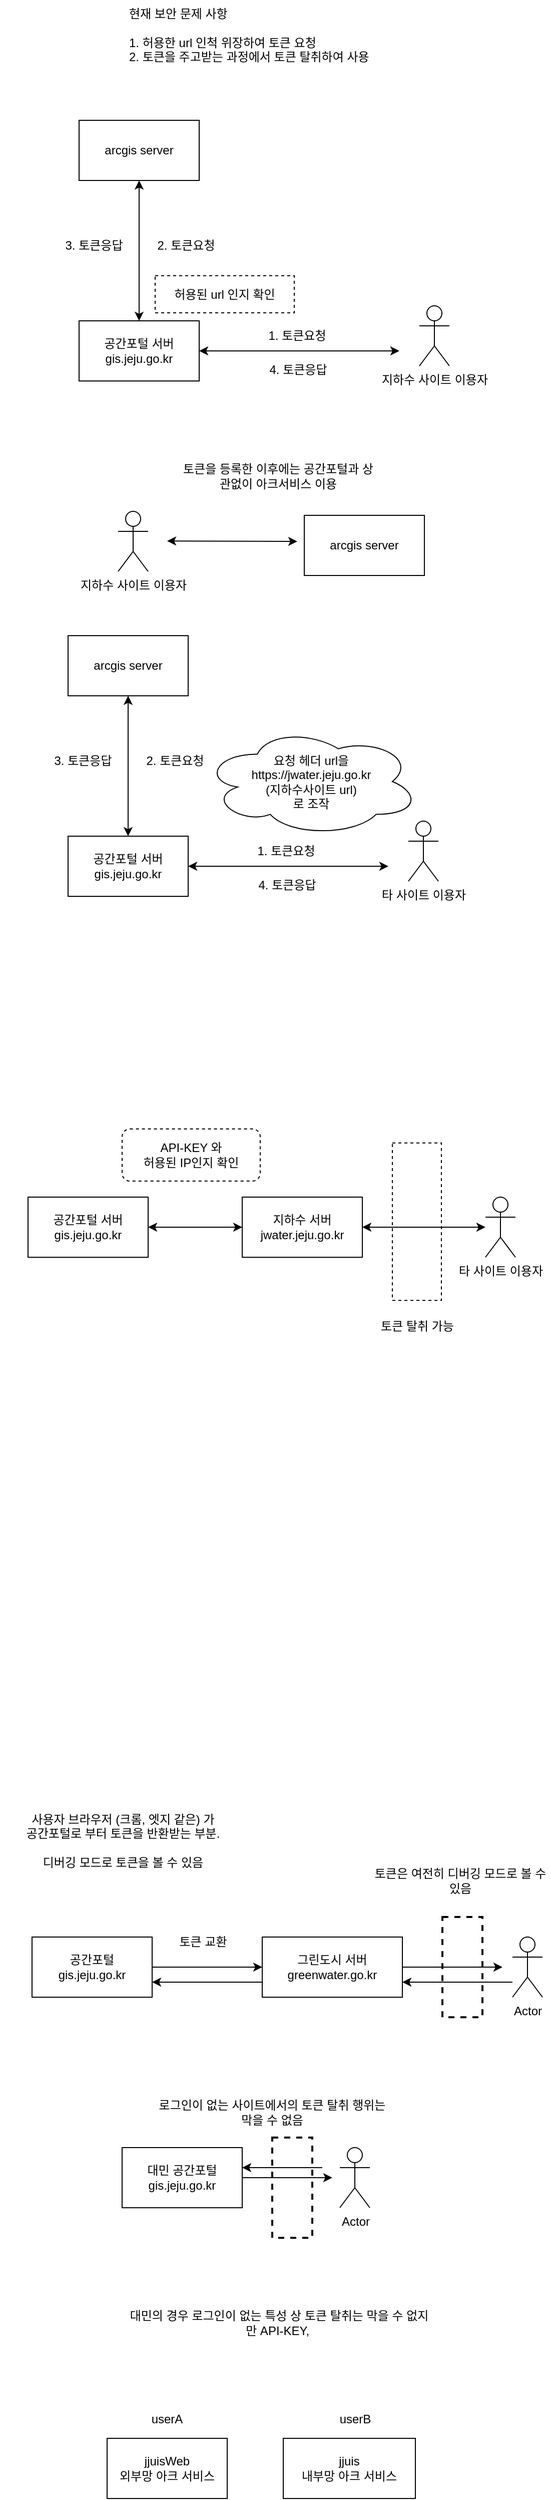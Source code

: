 <mxfile version="22.1.8" type="github">
  <diagram name="페이지-1" id="JXkWpxUnw42sjQADm8eH">
    <mxGraphModel dx="1195" dy="632" grid="0" gridSize="10" guides="1" tooltips="1" connect="1" arrows="1" fold="1" page="1" pageScale="1" pageWidth="827" pageHeight="1169" math="0" shadow="0">
      <root>
        <mxCell id="0" />
        <mxCell id="1" parent="0" />
        <mxCell id="oH27cOXPESEcCW3jREpm-1" value="공간포털 서버&lt;br&gt;gis.jeju.go.kr" style="rounded=0;whiteSpace=wrap;html=1;" parent="1" vertex="1">
          <mxGeometry x="222" y="400" width="120" height="60" as="geometry" />
        </mxCell>
        <mxCell id="oH27cOXPESEcCW3jREpm-2" value="arcgis server" style="rounded=0;whiteSpace=wrap;html=1;" parent="1" vertex="1">
          <mxGeometry x="222" y="200" width="120" height="60" as="geometry" />
        </mxCell>
        <mxCell id="oH27cOXPESEcCW3jREpm-3" value="" style="endArrow=classic;html=1;rounded=0;entryX=0.5;entryY=1;entryDx=0;entryDy=0;startArrow=classic;startFill=1;" parent="1" edge="1" target="oH27cOXPESEcCW3jREpm-2">
          <mxGeometry width="50" height="50" relative="1" as="geometry">
            <mxPoint x="282" y="400" as="sourcePoint" />
            <mxPoint x="282" y="270" as="targetPoint" />
          </mxGeometry>
        </mxCell>
        <mxCell id="oH27cOXPESEcCW3jREpm-4" value="2. 토큰요청" style="text;html=1;strokeColor=none;fillColor=none;align=center;verticalAlign=middle;whiteSpace=wrap;rounded=0;" parent="1" vertex="1">
          <mxGeometry x="294" y="310" width="70" height="30" as="geometry" />
        </mxCell>
        <mxCell id="oH27cOXPESEcCW3jREpm-7" value="" style="endArrow=classic;html=1;rounded=0;entryX=1;entryY=0.5;entryDx=0;entryDy=0;startArrow=classic;startFill=1;" parent="1" target="oH27cOXPESEcCW3jREpm-1" edge="1">
          <mxGeometry width="50" height="50" relative="1" as="geometry">
            <mxPoint x="542" y="430" as="sourcePoint" />
            <mxPoint x="472" y="480" as="targetPoint" />
          </mxGeometry>
        </mxCell>
        <mxCell id="oH27cOXPESEcCW3jREpm-10" value="1. 토큰요청" style="text;html=1;strokeColor=none;fillColor=none;align=center;verticalAlign=middle;whiteSpace=wrap;rounded=0;" parent="1" vertex="1">
          <mxGeometry x="398" y="400" width="84" height="30" as="geometry" />
        </mxCell>
        <mxCell id="oH27cOXPESEcCW3jREpm-15" value="지하수 사이트 이용자" style="shape=umlActor;verticalLabelPosition=bottom;verticalAlign=top;html=1;outlineConnect=0;" parent="1" vertex="1">
          <mxGeometry x="562" y="385" width="30" height="60" as="geometry" />
        </mxCell>
        <mxCell id="oH27cOXPESEcCW3jREpm-38" value="사용자 브라우저 (크롬, 엣지 같은) 가&lt;br&gt;공간포털로 부터 토큰을 반환받는 부분.&lt;br&gt;&lt;br&gt;디버깅 모드로 토큰을 볼 수 있음" style="text;html=1;strokeColor=none;fillColor=none;align=center;verticalAlign=middle;whiteSpace=wrap;rounded=0;" parent="1" vertex="1">
          <mxGeometry x="143" y="1876" width="246" height="80" as="geometry" />
        </mxCell>
        <mxCell id="9ujqvaYszZN8otxZQyX4-3" style="edgeStyle=orthogonalEdgeStyle;rounded=0;orthogonalLoop=1;jettySize=auto;html=1;" edge="1" parent="1" source="9ujqvaYszZN8otxZQyX4-1" target="9ujqvaYszZN8otxZQyX4-2">
          <mxGeometry relative="1" as="geometry" />
        </mxCell>
        <mxCell id="9ujqvaYszZN8otxZQyX4-1" value="공간포털&lt;br&gt;gis.jeju.go.kr" style="rounded=0;whiteSpace=wrap;html=1;" vertex="1" parent="1">
          <mxGeometry x="175" y="2012" width="120" height="60" as="geometry" />
        </mxCell>
        <mxCell id="9ujqvaYszZN8otxZQyX4-4" style="edgeStyle=orthogonalEdgeStyle;rounded=0;orthogonalLoop=1;jettySize=auto;html=1;entryX=1;entryY=0.75;entryDx=0;entryDy=0;" edge="1" parent="1" source="9ujqvaYszZN8otxZQyX4-2" target="9ujqvaYszZN8otxZQyX4-1">
          <mxGeometry relative="1" as="geometry">
            <Array as="points">
              <mxPoint x="435" y="2057" />
              <mxPoint x="435" y="2057" />
            </Array>
          </mxGeometry>
        </mxCell>
        <mxCell id="9ujqvaYszZN8otxZQyX4-8" style="edgeStyle=orthogonalEdgeStyle;rounded=0;orthogonalLoop=1;jettySize=auto;html=1;" edge="1" parent="1" source="9ujqvaYszZN8otxZQyX4-2">
          <mxGeometry relative="1" as="geometry">
            <mxPoint x="645" y="2042" as="targetPoint" />
          </mxGeometry>
        </mxCell>
        <mxCell id="9ujqvaYszZN8otxZQyX4-2" value="그린도시 서버&lt;br&gt;greenwater.go.kr" style="rounded=0;whiteSpace=wrap;html=1;" vertex="1" parent="1">
          <mxGeometry x="405" y="2012" width="140" height="60" as="geometry" />
        </mxCell>
        <mxCell id="9ujqvaYszZN8otxZQyX4-6" value="토큰 교환" style="text;html=1;strokeColor=none;fillColor=none;align=center;verticalAlign=middle;whiteSpace=wrap;rounded=0;" vertex="1" parent="1">
          <mxGeometry x="316" y="2002" width="60" height="30" as="geometry" />
        </mxCell>
        <mxCell id="9ujqvaYszZN8otxZQyX4-9" style="edgeStyle=orthogonalEdgeStyle;rounded=0;orthogonalLoop=1;jettySize=auto;html=1;entryX=1;entryY=0.75;entryDx=0;entryDy=0;" edge="1" parent="1" source="9ujqvaYszZN8otxZQyX4-7" target="9ujqvaYszZN8otxZQyX4-2">
          <mxGeometry relative="1" as="geometry">
            <Array as="points">
              <mxPoint x="635" y="2057" />
              <mxPoint x="635" y="2057" />
            </Array>
          </mxGeometry>
        </mxCell>
        <mxCell id="9ujqvaYszZN8otxZQyX4-7" value="Actor" style="shape=umlActor;verticalLabelPosition=bottom;verticalAlign=top;html=1;outlineConnect=0;" vertex="1" parent="1">
          <mxGeometry x="655" y="2012" width="30" height="60" as="geometry" />
        </mxCell>
        <mxCell id="9ujqvaYszZN8otxZQyX4-10" value="" style="rounded=0;whiteSpace=wrap;html=1;dashed=1;fillColor=none;strokeWidth=2;" vertex="1" parent="1">
          <mxGeometry x="585" y="1992" width="40" height="100" as="geometry" />
        </mxCell>
        <mxCell id="9ujqvaYszZN8otxZQyX4-12" value="토큰은 여전히 디버깅 모드로 볼 수 있음" style="text;html=1;strokeColor=none;fillColor=none;align=center;verticalAlign=middle;whiteSpace=wrap;rounded=0;" vertex="1" parent="1">
          <mxGeometry x="512.5" y="1941" width="180" height="30" as="geometry" />
        </mxCell>
        <mxCell id="9ujqvaYszZN8otxZQyX4-18" style="edgeStyle=orthogonalEdgeStyle;rounded=0;orthogonalLoop=1;jettySize=auto;html=1;" edge="1" parent="1" source="9ujqvaYszZN8otxZQyX4-15">
          <mxGeometry relative="1" as="geometry">
            <mxPoint x="475" y="2252" as="targetPoint" />
          </mxGeometry>
        </mxCell>
        <mxCell id="9ujqvaYszZN8otxZQyX4-15" value="대민 공간포털&lt;br&gt;gis.jeju.go.kr" style="rounded=0;whiteSpace=wrap;html=1;" vertex="1" parent="1">
          <mxGeometry x="265" y="2222" width="120" height="60" as="geometry" />
        </mxCell>
        <mxCell id="9ujqvaYszZN8otxZQyX4-19" style="edgeStyle=orthogonalEdgeStyle;rounded=0;orthogonalLoop=1;jettySize=auto;html=1;" edge="1" parent="1" target="9ujqvaYszZN8otxZQyX4-15">
          <mxGeometry relative="1" as="geometry">
            <mxPoint x="465" y="2242" as="sourcePoint" />
            <Array as="points">
              <mxPoint x="445" y="2242" />
              <mxPoint x="445" y="2242" />
            </Array>
          </mxGeometry>
        </mxCell>
        <mxCell id="9ujqvaYszZN8otxZQyX4-16" value="Actor" style="shape=umlActor;verticalLabelPosition=bottom;verticalAlign=top;html=1;outlineConnect=0;" vertex="1" parent="1">
          <mxGeometry x="482.5" y="2222" width="30" height="60" as="geometry" />
        </mxCell>
        <mxCell id="9ujqvaYszZN8otxZQyX4-17" value="로그인이 없는 사이트에서의 토큰 탈취 행위는 막을 수 없음" style="text;html=1;strokeColor=none;fillColor=none;align=center;verticalAlign=middle;whiteSpace=wrap;rounded=0;" vertex="1" parent="1">
          <mxGeometry x="295" y="2172" width="240" height="30" as="geometry" />
        </mxCell>
        <mxCell id="9ujqvaYszZN8otxZQyX4-21" value="" style="rounded=0;whiteSpace=wrap;html=1;dashed=1;fillColor=none;strokeWidth=2;" vertex="1" parent="1">
          <mxGeometry x="415" y="2212" width="40" height="100" as="geometry" />
        </mxCell>
        <mxCell id="9ujqvaYszZN8otxZQyX4-22" value="대민의 경우 로그인이 없는 특성 상 토큰 탈취는 막을 수 없지만 API-KEY,&amp;nbsp;" style="text;html=1;strokeColor=none;fillColor=none;align=center;verticalAlign=middle;whiteSpace=wrap;rounded=0;" vertex="1" parent="1">
          <mxGeometry x="269" y="2382" width="306" height="30" as="geometry" />
        </mxCell>
        <mxCell id="9ujqvaYszZN8otxZQyX4-23" value="현재 보안 문제 사항&lt;br&gt;&lt;br&gt;&lt;div style=&quot;&quot;&gt;&lt;span style=&quot;background-color: initial;&quot;&gt;1. 허용한 url 인척 위장하여 토큰 요청&lt;/span&gt;&lt;/div&gt;&lt;div style=&quot;&quot;&gt;&lt;span style=&quot;background-color: initial;&quot;&gt;2. 토큰을 주고받는 과정에서 토큰 탈취하여 사용&lt;/span&gt;&lt;/div&gt;" style="text;html=1;strokeColor=none;fillColor=none;align=left;verticalAlign=middle;whiteSpace=wrap;rounded=0;" vertex="1" parent="1">
          <mxGeometry x="270" y="80" width="269" height="70" as="geometry" />
        </mxCell>
        <mxCell id="9ujqvaYszZN8otxZQyX4-26" value="3. 토큰응답" style="text;html=1;strokeColor=none;fillColor=none;align=center;verticalAlign=middle;whiteSpace=wrap;rounded=0;" vertex="1" parent="1">
          <mxGeometry x="202" y="310" width="70" height="30" as="geometry" />
        </mxCell>
        <mxCell id="9ujqvaYszZN8otxZQyX4-27" value="4. 토큰응답" style="text;html=1;strokeColor=none;fillColor=none;align=center;verticalAlign=middle;whiteSpace=wrap;rounded=0;" vertex="1" parent="1">
          <mxGeometry x="406" y="434" width="70" height="30" as="geometry" />
        </mxCell>
        <mxCell id="9ujqvaYszZN8otxZQyX4-28" value="지하수 사이트 이용자" style="shape=umlActor;verticalLabelPosition=bottom;verticalAlign=top;html=1;outlineConnect=0;" vertex="1" parent="1">
          <mxGeometry x="261" y="590" width="30" height="60" as="geometry" />
        </mxCell>
        <mxCell id="9ujqvaYszZN8otxZQyX4-29" value="arcgis server" style="rounded=0;whiteSpace=wrap;html=1;" vertex="1" parent="1">
          <mxGeometry x="447" y="594" width="120" height="60" as="geometry" />
        </mxCell>
        <mxCell id="9ujqvaYszZN8otxZQyX4-30" value="" style="endArrow=classic;html=1;rounded=0;entryX=1;entryY=0.5;entryDx=0;entryDy=0;startArrow=classic;startFill=1;" edge="1" parent="1">
          <mxGeometry width="50" height="50" relative="1" as="geometry">
            <mxPoint x="440" y="620" as="sourcePoint" />
            <mxPoint x="310" y="619.58" as="targetPoint" />
          </mxGeometry>
        </mxCell>
        <mxCell id="9ujqvaYszZN8otxZQyX4-31" value="토큰을 등록한 이후에는 공간포털과 상관없이 아크서비스 이용" style="text;html=1;strokeColor=none;fillColor=none;align=center;verticalAlign=middle;whiteSpace=wrap;rounded=0;" vertex="1" parent="1">
          <mxGeometry x="321" y="540" width="200" height="30" as="geometry" />
        </mxCell>
        <mxCell id="9ujqvaYszZN8otxZQyX4-32" value="공간포털 서버&lt;br&gt;gis.jeju.go.kr" style="rounded=0;whiteSpace=wrap;html=1;" vertex="1" parent="1">
          <mxGeometry x="211" y="914" width="120" height="60" as="geometry" />
        </mxCell>
        <mxCell id="9ujqvaYszZN8otxZQyX4-33" value="arcgis server" style="rounded=0;whiteSpace=wrap;html=1;" vertex="1" parent="1">
          <mxGeometry x="211" y="714" width="120" height="60" as="geometry" />
        </mxCell>
        <mxCell id="9ujqvaYszZN8otxZQyX4-34" value="" style="endArrow=classic;html=1;rounded=0;entryX=0.5;entryY=1;entryDx=0;entryDy=0;startArrow=classic;startFill=1;" edge="1" parent="1" target="9ujqvaYszZN8otxZQyX4-33">
          <mxGeometry width="50" height="50" relative="1" as="geometry">
            <mxPoint x="271" y="914" as="sourcePoint" />
            <mxPoint x="271" y="784" as="targetPoint" />
          </mxGeometry>
        </mxCell>
        <mxCell id="9ujqvaYszZN8otxZQyX4-35" value="2. 토큰요청" style="text;html=1;strokeColor=none;fillColor=none;align=center;verticalAlign=middle;whiteSpace=wrap;rounded=0;" vertex="1" parent="1">
          <mxGeometry x="283" y="824" width="70" height="30" as="geometry" />
        </mxCell>
        <mxCell id="9ujqvaYszZN8otxZQyX4-36" value="" style="endArrow=classic;html=1;rounded=0;entryX=1;entryY=0.5;entryDx=0;entryDy=0;startArrow=classic;startFill=1;" edge="1" parent="1" target="9ujqvaYszZN8otxZQyX4-32">
          <mxGeometry width="50" height="50" relative="1" as="geometry">
            <mxPoint x="531" y="944" as="sourcePoint" />
            <mxPoint x="461" y="994" as="targetPoint" />
          </mxGeometry>
        </mxCell>
        <mxCell id="9ujqvaYszZN8otxZQyX4-37" value="1. 토큰요청" style="text;html=1;strokeColor=none;fillColor=none;align=center;verticalAlign=middle;whiteSpace=wrap;rounded=0;" vertex="1" parent="1">
          <mxGeometry x="387" y="914" width="84" height="30" as="geometry" />
        </mxCell>
        <mxCell id="9ujqvaYszZN8otxZQyX4-38" value="타 사이트 이용자" style="shape=umlActor;verticalLabelPosition=bottom;verticalAlign=top;html=1;outlineConnect=0;" vertex="1" parent="1">
          <mxGeometry x="551" y="899" width="30" height="60" as="geometry" />
        </mxCell>
        <mxCell id="9ujqvaYszZN8otxZQyX4-39" value="3. 토큰응답" style="text;html=1;strokeColor=none;fillColor=none;align=center;verticalAlign=middle;whiteSpace=wrap;rounded=0;" vertex="1" parent="1">
          <mxGeometry x="191" y="824" width="70" height="30" as="geometry" />
        </mxCell>
        <mxCell id="9ujqvaYszZN8otxZQyX4-40" value="4. 토큰응답" style="text;html=1;strokeColor=none;fillColor=none;align=center;verticalAlign=middle;whiteSpace=wrap;rounded=0;" vertex="1" parent="1">
          <mxGeometry x="395" y="948" width="70" height="30" as="geometry" />
        </mxCell>
        <mxCell id="9ujqvaYszZN8otxZQyX4-41" value="요청 헤더 url을&lt;br&gt;https://jwater.jeju.go.kr &lt;br&gt;(지하수사이트 url)&lt;br&gt;로 조작" style="ellipse;shape=cloud;whiteSpace=wrap;html=1;" vertex="1" parent="1">
          <mxGeometry x="346" y="805" width="216" height="109" as="geometry" />
        </mxCell>
        <mxCell id="9ujqvaYszZN8otxZQyX4-44" style="edgeStyle=orthogonalEdgeStyle;rounded=0;orthogonalLoop=1;jettySize=auto;html=1;startArrow=classic;startFill=1;entryX=0;entryY=0.5;entryDx=0;entryDy=0;" edge="1" parent="1" source="9ujqvaYszZN8otxZQyX4-42" target="9ujqvaYszZN8otxZQyX4-43">
          <mxGeometry relative="1" as="geometry">
            <mxPoint x="381" y="1304" as="targetPoint" />
          </mxGeometry>
        </mxCell>
        <mxCell id="9ujqvaYszZN8otxZQyX4-42" value="공간포털 서버&lt;br&gt;gis.jeju.go.kr" style="rounded=0;whiteSpace=wrap;html=1;" vertex="1" parent="1">
          <mxGeometry x="171" y="1274" width="120" height="60" as="geometry" />
        </mxCell>
        <mxCell id="9ujqvaYszZN8otxZQyX4-53" style="edgeStyle=orthogonalEdgeStyle;rounded=0;orthogonalLoop=1;jettySize=auto;html=1;startArrow=classic;startFill=1;" edge="1" parent="1" source="9ujqvaYszZN8otxZQyX4-43" target="9ujqvaYszZN8otxZQyX4-45">
          <mxGeometry relative="1" as="geometry" />
        </mxCell>
        <mxCell id="9ujqvaYszZN8otxZQyX4-43" value="지하수 서버&lt;br&gt;jwater.jeju.go.kr" style="rounded=0;whiteSpace=wrap;html=1;" vertex="1" parent="1">
          <mxGeometry x="385" y="1274" width="120" height="60" as="geometry" />
        </mxCell>
        <mxCell id="9ujqvaYszZN8otxZQyX4-45" value="타 사이트 이용자" style="shape=umlActor;verticalLabelPosition=bottom;verticalAlign=top;html=1;outlineConnect=0;" vertex="1" parent="1">
          <mxGeometry x="628" y="1274" width="30" height="60" as="geometry" />
        </mxCell>
        <mxCell id="9ujqvaYszZN8otxZQyX4-48" value="허용된 url 인지 확인" style="rounded=0;whiteSpace=wrap;html=1;dashed=1;" vertex="1" parent="1">
          <mxGeometry x="298" y="355" width="139" height="37" as="geometry" />
        </mxCell>
        <mxCell id="9ujqvaYszZN8otxZQyX4-49" value="API-KEY 와&lt;br&gt;허용된 IP인지 확인" style="rounded=1;whiteSpace=wrap;html=1;dashed=1;" vertex="1" parent="1">
          <mxGeometry x="265" y="1206" width="138" height="52" as="geometry" />
        </mxCell>
        <mxCell id="9ujqvaYszZN8otxZQyX4-50" value="" style="rounded=0;whiteSpace=wrap;html=1;fillColor=none;dashed=1;" vertex="1" parent="1">
          <mxGeometry x="535" y="1220" width="49" height="157" as="geometry" />
        </mxCell>
        <mxCell id="9ujqvaYszZN8otxZQyX4-54" value="토큰 탈취 가능" style="text;html=1;strokeColor=none;fillColor=none;align=center;verticalAlign=middle;whiteSpace=wrap;rounded=0;" vertex="1" parent="1">
          <mxGeometry x="511.75" y="1388" width="95.5" height="30" as="geometry" />
        </mxCell>
        <mxCell id="9ujqvaYszZN8otxZQyX4-56" value="jjuisWeb&lt;br&gt;외부망 아크 서비스" style="rounded=0;whiteSpace=wrap;html=1;" vertex="1" parent="1">
          <mxGeometry x="250" y="2512" width="120" height="60" as="geometry" />
        </mxCell>
        <mxCell id="9ujqvaYszZN8otxZQyX4-57" value="jjuis&lt;br&gt;내부망 아크 서비스" style="rounded=0;whiteSpace=wrap;html=1;" vertex="1" parent="1">
          <mxGeometry x="426" y="2512" width="132" height="60" as="geometry" />
        </mxCell>
        <mxCell id="9ujqvaYszZN8otxZQyX4-58" value="userA" style="text;html=1;strokeColor=none;fillColor=none;align=center;verticalAlign=middle;whiteSpace=wrap;rounded=0;" vertex="1" parent="1">
          <mxGeometry x="280" y="2478" width="60" height="30" as="geometry" />
        </mxCell>
        <mxCell id="9ujqvaYszZN8otxZQyX4-59" value="userB" style="text;html=1;strokeColor=none;fillColor=none;align=center;verticalAlign=middle;whiteSpace=wrap;rounded=0;" vertex="1" parent="1">
          <mxGeometry x="467.5" y="2478" width="60" height="30" as="geometry" />
        </mxCell>
      </root>
    </mxGraphModel>
  </diagram>
</mxfile>
